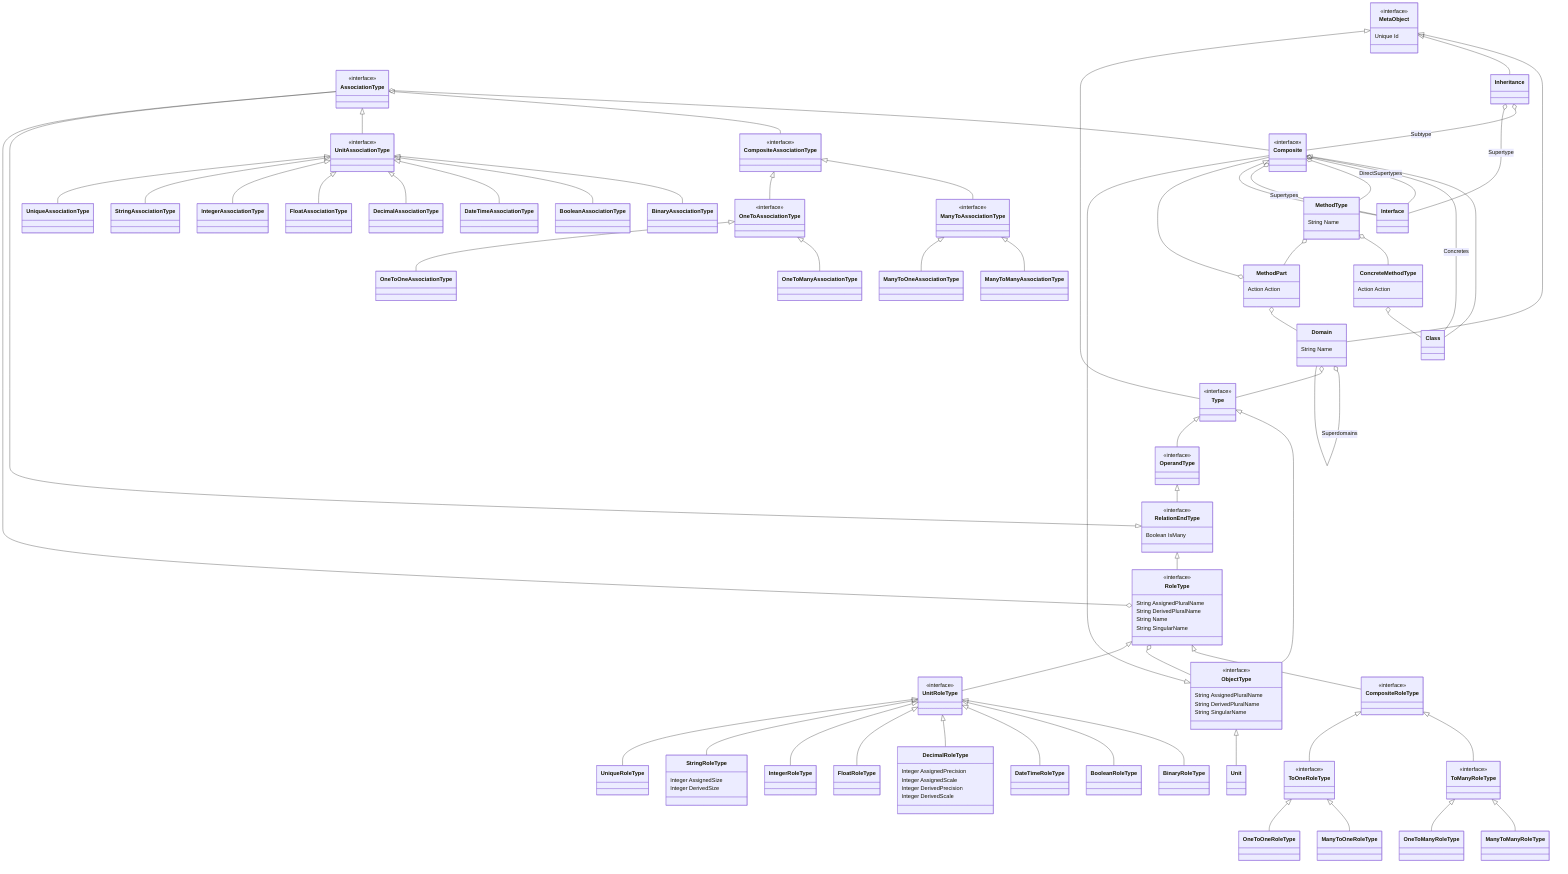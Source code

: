 classDiagram
    class AssociationType
    <<interface>> AssociationType
    RelationEndType <|-- AssociationType
    AssociationType o-- Composite
    class BinaryAssociationType
    UnitAssociationType <|-- BinaryAssociationType
    class BinaryRoleType
    UnitRoleType <|-- BinaryRoleType
    class BooleanAssociationType
    UnitAssociationType <|-- BooleanAssociationType
    class BooleanRoleType
    UnitRoleType <|-- BooleanRoleType
    class Class
    Composite <|-- Class
    class Composite
    <<interface>> Composite
    ObjectType <|-- Composite
    Composite o-- Class : Concretes
    Composite o-- Interface : DirectSupertypes
    Composite o-- MethodType
    Composite o-- Interface : Supertypes
    class CompositeAssociationType
    <<interface>> CompositeAssociationType
    AssociationType <|-- CompositeAssociationType
    class CompositeRoleType
    <<interface>> CompositeRoleType
    RoleType <|-- CompositeRoleType
    class ConcreteMethodType
    ConcreteMethodType : Action Action
    ConcreteMethodType o-- Class
    class DateTimeAssociationType
    UnitAssociationType <|-- DateTimeAssociationType
    class DateTimeRoleType
    UnitRoleType <|-- DateTimeRoleType
    class DecimalAssociationType
    UnitAssociationType <|-- DecimalAssociationType
    class DecimalRoleType
    UnitRoleType <|-- DecimalRoleType
    DecimalRoleType : Integer AssignedPrecision
    DecimalRoleType : Integer AssignedScale
    DecimalRoleType : Integer DerivedPrecision
    DecimalRoleType : Integer DerivedScale
    class Domain
    MetaObject <|-- Domain
    Domain : String Name
    Domain o-- Domain : Superdomains
    Domain o-- Type
    class FloatAssociationType
    UnitAssociationType <|-- FloatAssociationType
    class FloatRoleType
    UnitRoleType <|-- FloatRoleType
    class Inheritance
    MetaObject <|-- Inheritance
    Inheritance o-- Composite : Subtype
    Inheritance o-- Interface : Supertype
    class IntegerAssociationType
    UnitAssociationType <|-- IntegerAssociationType
    class IntegerRoleType
    UnitRoleType <|-- IntegerRoleType
    class Interface
    Composite <|-- Interface
    class ManyToAssociationType
    <<interface>> ManyToAssociationType
    CompositeAssociationType <|-- ManyToAssociationType
    class ManyToManyAssociationType
    ManyToAssociationType <|-- ManyToManyAssociationType
    class ManyToManyRoleType
    ToManyRoleType <|-- ManyToManyRoleType
    class ManyToOneAssociationType
    ManyToAssociationType <|-- ManyToOneAssociationType
    class ManyToOneRoleType
    ToOneRoleType <|-- ManyToOneRoleType
    class MetaObject
    <<interface>> MetaObject
    MetaObject : Unique Id
    class MethodPart
    MethodPart : Action Action
    MethodPart o-- Composite
    MethodPart o-- Domain
    class MethodType
    MethodType o-- ConcreteMethodType
    MethodType o-- MethodPart
    MethodType : String Name
    class ObjectType
    <<interface>> ObjectType
    Type <|-- ObjectType
    ObjectType : String AssignedPluralName
    ObjectType : String DerivedPluralName
    ObjectType : String SingularName
    class OneToAssociationType
    <<interface>> OneToAssociationType
    CompositeAssociationType <|-- OneToAssociationType
    class OneToManyAssociationType
    OneToAssociationType <|-- OneToManyAssociationType
    class OneToManyRoleType
    ToManyRoleType <|-- OneToManyRoleType
    class OneToOneAssociationType
    OneToAssociationType <|-- OneToOneAssociationType
    class OneToOneRoleType
    ToOneRoleType <|-- OneToOneRoleType
    class OperandType
    <<interface>> OperandType
    Type <|-- OperandType
    class RelationEndType
    <<interface>> RelationEndType
    OperandType <|-- RelationEndType
    RelationEndType : Boolean IsMany
    class RoleType
    <<interface>> RoleType
    RelationEndType <|-- RoleType
    RoleType : String AssignedPluralName
    RoleType o-- AssociationType
    RoleType : String DerivedPluralName
    RoleType : String Name
    RoleType o-- ObjectType
    RoleType : String SingularName
    class StringAssociationType
    UnitAssociationType <|-- StringAssociationType
    class StringRoleType
    UnitRoleType <|-- StringRoleType
    StringRoleType : Integer AssignedSize
    StringRoleType : Integer DerivedSize
    class ToManyRoleType
    <<interface>> ToManyRoleType
    CompositeRoleType <|-- ToManyRoleType
    class ToOneRoleType
    <<interface>> ToOneRoleType
    CompositeRoleType <|-- ToOneRoleType
    class Type
    <<interface>> Type
    MetaObject <|-- Type
    class UniqueAssociationType
    UnitAssociationType <|-- UniqueAssociationType
    class UniqueRoleType
    UnitRoleType <|-- UniqueRoleType
    class Unit
    ObjectType <|-- Unit
    class UnitAssociationType
    <<interface>> UnitAssociationType
    AssociationType <|-- UnitAssociationType
    class UnitRoleType
    <<interface>> UnitRoleType
    RoleType <|-- UnitRoleType